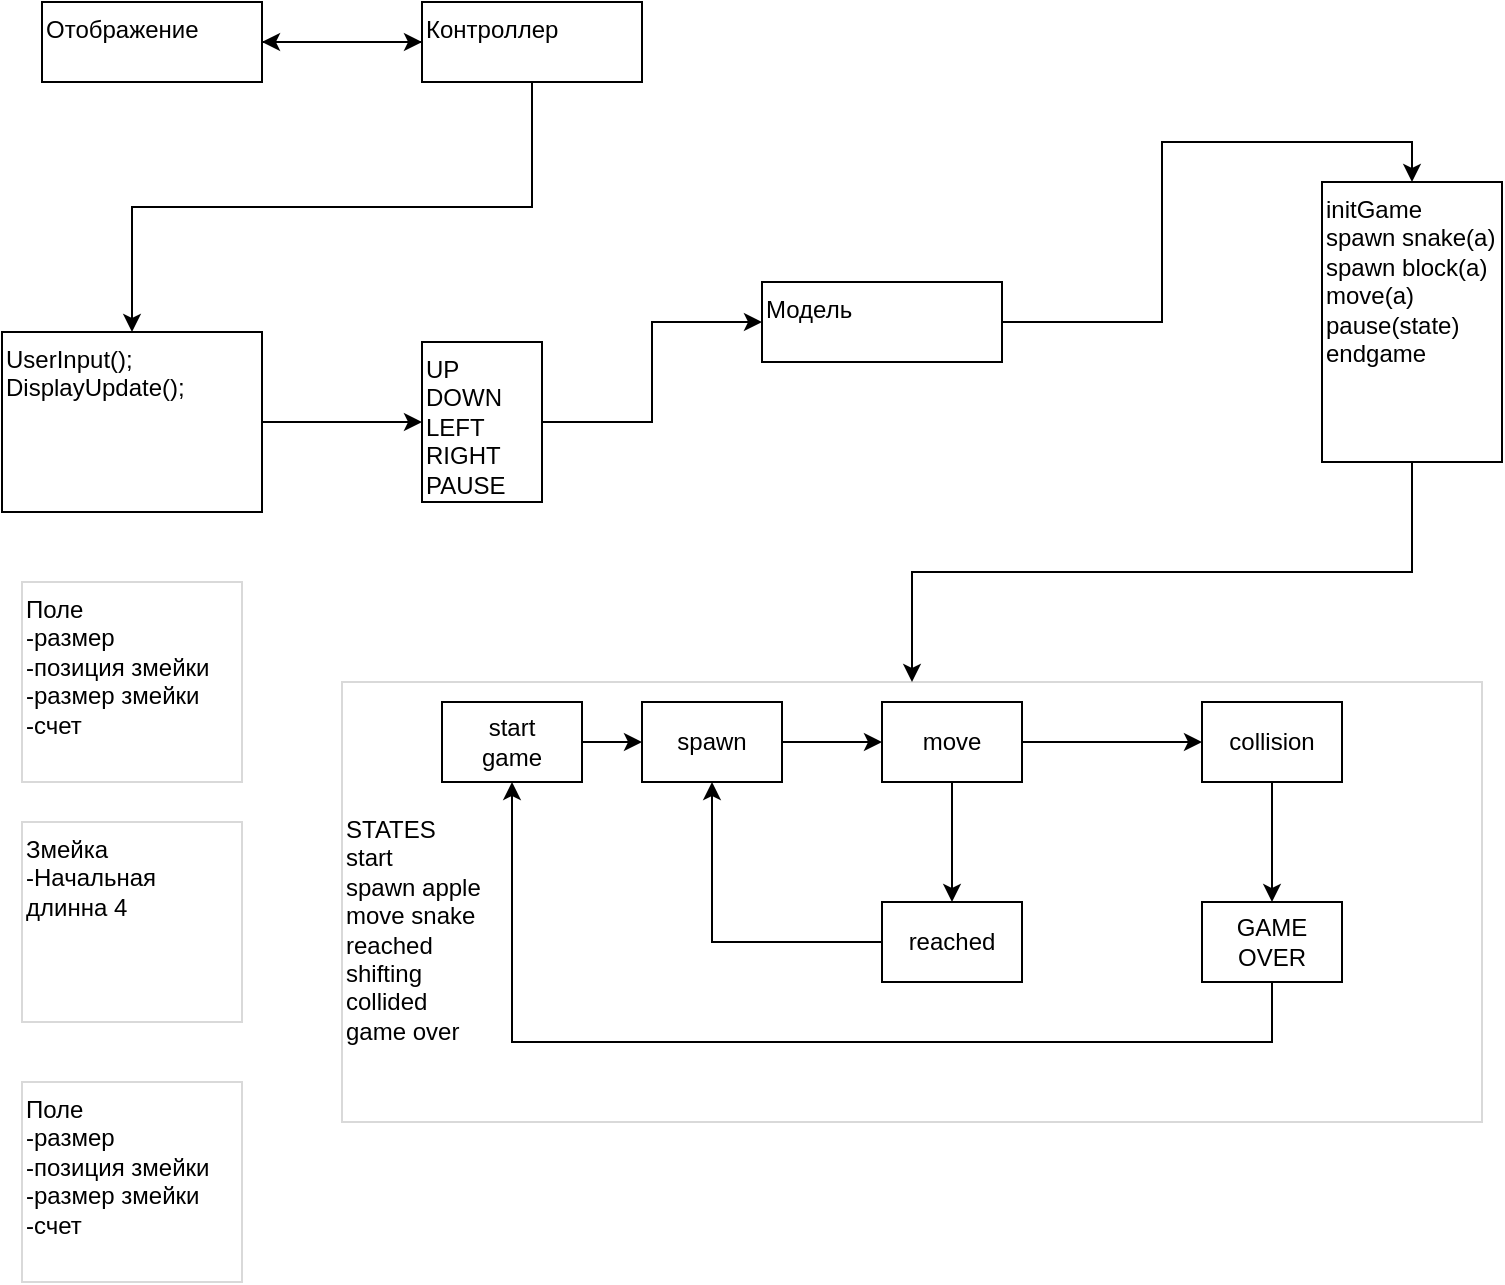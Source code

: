 <mxfile version="26.0.3">
  <diagram name="Страница — 1" id="ZmON14UHyYYvqqu9VCs_">
    <mxGraphModel dx="1800" dy="856" grid="1" gridSize="10" guides="1" tooltips="1" connect="1" arrows="1" fold="1" page="1" pageScale="1" pageWidth="827" pageHeight="1169" math="0" shadow="0">
      <root>
        <mxCell id="0" />
        <mxCell id="1" parent="0" />
        <mxCell id="X00inJrKpgiD-532tj3Z-11" style="edgeStyle=orthogonalEdgeStyle;rounded=0;orthogonalLoop=1;jettySize=auto;html=1;exitX=0.5;exitY=1;exitDx=0;exitDy=0;entryX=0.5;entryY=0;entryDx=0;entryDy=0;align=left;verticalAlign=top;" parent="1" source="X00inJrKpgiD-532tj3Z-1" target="C4h9ntveOW_z0Q-EAas6-2" edge="1">
          <mxGeometry relative="1" as="geometry" />
        </mxCell>
        <mxCell id="C4h9ntveOW_z0Q-EAas6-14" style="edgeStyle=orthogonalEdgeStyle;rounded=0;orthogonalLoop=1;jettySize=auto;html=1;" edge="1" parent="1" source="X00inJrKpgiD-532tj3Z-1" target="X00inJrKpgiD-532tj3Z-4">
          <mxGeometry relative="1" as="geometry" />
        </mxCell>
        <mxCell id="X00inJrKpgiD-532tj3Z-1" value="Контроллер" style="rounded=0;whiteSpace=wrap;html=1;align=left;verticalAlign=top;" parent="1" vertex="1">
          <mxGeometry x="200" y="60" width="110" height="40" as="geometry" />
        </mxCell>
        <mxCell id="X00inJrKpgiD-532tj3Z-13" style="edgeStyle=orthogonalEdgeStyle;rounded=0;orthogonalLoop=1;jettySize=auto;html=1;exitX=0.5;exitY=1;exitDx=0;exitDy=0;align=left;verticalAlign=top;" parent="1" source="C4h9ntveOW_z0Q-EAas6-4" target="X00inJrKpgiD-532tj3Z-10" edge="1">
          <mxGeometry relative="1" as="geometry" />
        </mxCell>
        <mxCell id="C4h9ntveOW_z0Q-EAas6-5" style="edgeStyle=orthogonalEdgeStyle;rounded=0;orthogonalLoop=1;jettySize=auto;html=1;exitX=1;exitY=0.5;exitDx=0;exitDy=0;entryX=0.5;entryY=0;entryDx=0;entryDy=0;" edge="1" parent="1" source="X00inJrKpgiD-532tj3Z-2" target="C4h9ntveOW_z0Q-EAas6-4">
          <mxGeometry relative="1" as="geometry" />
        </mxCell>
        <mxCell id="X00inJrKpgiD-532tj3Z-2" value="Модель&lt;div&gt;&lt;br&gt;&lt;/div&gt;" style="rounded=0;whiteSpace=wrap;html=1;align=left;verticalAlign=top;" parent="1" vertex="1">
          <mxGeometry x="370" y="200" width="120" height="40" as="geometry" />
        </mxCell>
        <mxCell id="X00inJrKpgiD-532tj3Z-5" value="" style="edgeStyle=orthogonalEdgeStyle;rounded=0;orthogonalLoop=1;jettySize=auto;html=1;align=left;verticalAlign=top;" parent="1" source="X00inJrKpgiD-532tj3Z-4" target="X00inJrKpgiD-532tj3Z-1" edge="1">
          <mxGeometry relative="1" as="geometry" />
        </mxCell>
        <mxCell id="X00inJrKpgiD-532tj3Z-4" value="Отображение" style="rounded=0;whiteSpace=wrap;html=1;align=left;verticalAlign=top;" parent="1" vertex="1">
          <mxGeometry x="10" y="60" width="110" height="40" as="geometry" />
        </mxCell>
        <mxCell id="X00inJrKpgiD-532tj3Z-12" style="edgeStyle=orthogonalEdgeStyle;rounded=0;orthogonalLoop=1;jettySize=auto;html=1;exitX=1;exitY=0.5;exitDx=0;exitDy=0;entryX=0;entryY=0.5;entryDx=0;entryDy=0;align=left;verticalAlign=top;" parent="1" source="X00inJrKpgiD-532tj3Z-6" target="X00inJrKpgiD-532tj3Z-2" edge="1">
          <mxGeometry relative="1" as="geometry" />
        </mxCell>
        <mxCell id="X00inJrKpgiD-532tj3Z-6" value="&lt;div&gt;UP&lt;br&gt;DOWN&lt;br&gt;LEFT&lt;br&gt;RIGHT&lt;br&gt;PAUSE&lt;br&gt;&lt;br&gt;&lt;/div&gt;&lt;div&gt;&lt;br&gt;&lt;/div&gt;&lt;div&gt;&lt;br&gt;&lt;/div&gt;&lt;div&gt;&lt;br&gt;&lt;/div&gt;" style="whiteSpace=wrap;html=1;rounded=0;align=left;verticalAlign=top;" parent="1" vertex="1">
          <mxGeometry x="200" y="230" width="60" height="80" as="geometry" />
        </mxCell>
        <mxCell id="X00inJrKpgiD-532tj3Z-36" value="" style="group" parent="1" vertex="1" connectable="0">
          <mxGeometry x="160" y="400" width="570" height="220" as="geometry" />
        </mxCell>
        <mxCell id="X00inJrKpgiD-532tj3Z-10" value="" style="rounded=0;whiteSpace=wrap;html=1;opacity=15;align=left;verticalAlign=top;" parent="X00inJrKpgiD-532tj3Z-36" vertex="1">
          <mxGeometry width="570" height="220" as="geometry" />
        </mxCell>
        <mxCell id="X00inJrKpgiD-532tj3Z-24" value="collision" style="rounded=0;whiteSpace=wrap;html=1;" parent="X00inJrKpgiD-532tj3Z-36" vertex="1">
          <mxGeometry x="430" y="10" width="70" height="40" as="geometry" />
        </mxCell>
        <mxCell id="X00inJrKpgiD-532tj3Z-31" value="GAME OVER" style="rounded=0;whiteSpace=wrap;html=1;" parent="X00inJrKpgiD-532tj3Z-36" vertex="1">
          <mxGeometry x="430" y="110" width="70" height="40" as="geometry" />
        </mxCell>
        <mxCell id="X00inJrKpgiD-532tj3Z-37" value="" style="group" parent="X00inJrKpgiD-532tj3Z-36" vertex="1" connectable="0">
          <mxGeometry y="10" width="465" height="200" as="geometry" />
        </mxCell>
        <mxCell id="X00inJrKpgiD-532tj3Z-20" value="" style="edgeStyle=orthogonalEdgeStyle;rounded=0;orthogonalLoop=1;jettySize=auto;html=1;" parent="X00inJrKpgiD-532tj3Z-37" source="X00inJrKpgiD-532tj3Z-18" target="X00inJrKpgiD-532tj3Z-19" edge="1">
          <mxGeometry relative="1" as="geometry" />
        </mxCell>
        <mxCell id="X00inJrKpgiD-532tj3Z-18" value="start&lt;div&gt;game&lt;/div&gt;" style="rounded=0;whiteSpace=wrap;html=1;" parent="X00inJrKpgiD-532tj3Z-37" vertex="1">
          <mxGeometry x="50" width="70" height="40" as="geometry" />
        </mxCell>
        <mxCell id="X00inJrKpgiD-532tj3Z-22" value="" style="edgeStyle=orthogonalEdgeStyle;rounded=0;orthogonalLoop=1;jettySize=auto;html=1;" parent="X00inJrKpgiD-532tj3Z-37" source="X00inJrKpgiD-532tj3Z-19" target="X00inJrKpgiD-532tj3Z-21" edge="1">
          <mxGeometry relative="1" as="geometry" />
        </mxCell>
        <mxCell id="X00inJrKpgiD-532tj3Z-19" value="spawn" style="rounded=0;whiteSpace=wrap;html=1;" parent="X00inJrKpgiD-532tj3Z-37" vertex="1">
          <mxGeometry x="150" width="70" height="40" as="geometry" />
        </mxCell>
        <mxCell id="X00inJrKpgiD-532tj3Z-25" value="" style="edgeStyle=orthogonalEdgeStyle;rounded=0;orthogonalLoop=1;jettySize=auto;html=1;" parent="X00inJrKpgiD-532tj3Z-37" source="X00inJrKpgiD-532tj3Z-21" target="X00inJrKpgiD-532tj3Z-24" edge="1">
          <mxGeometry relative="1" as="geometry" />
        </mxCell>
        <mxCell id="X00inJrKpgiD-532tj3Z-27" value="" style="edgeStyle=orthogonalEdgeStyle;rounded=0;orthogonalLoop=1;jettySize=auto;html=1;" parent="X00inJrKpgiD-532tj3Z-37" source="X00inJrKpgiD-532tj3Z-21" target="X00inJrKpgiD-532tj3Z-26" edge="1">
          <mxGeometry relative="1" as="geometry" />
        </mxCell>
        <mxCell id="X00inJrKpgiD-532tj3Z-21" value="move" style="rounded=0;whiteSpace=wrap;html=1;" parent="X00inJrKpgiD-532tj3Z-37" vertex="1">
          <mxGeometry x="270" width="70" height="40" as="geometry" />
        </mxCell>
        <mxCell id="X00inJrKpgiD-532tj3Z-32" value="" style="edgeStyle=orthogonalEdgeStyle;rounded=0;orthogonalLoop=1;jettySize=auto;html=1;" parent="X00inJrKpgiD-532tj3Z-37" source="X00inJrKpgiD-532tj3Z-24" target="X00inJrKpgiD-532tj3Z-31" edge="1">
          <mxGeometry relative="1" as="geometry">
            <Array as="points">
              <mxPoint x="465" y="70" />
              <mxPoint x="465" y="70" />
            </Array>
          </mxGeometry>
        </mxCell>
        <mxCell id="X00inJrKpgiD-532tj3Z-35" style="edgeStyle=orthogonalEdgeStyle;rounded=0;orthogonalLoop=1;jettySize=auto;html=1;" parent="X00inJrKpgiD-532tj3Z-37" source="X00inJrKpgiD-532tj3Z-26" target="X00inJrKpgiD-532tj3Z-19" edge="1">
          <mxGeometry relative="1" as="geometry" />
        </mxCell>
        <mxCell id="X00inJrKpgiD-532tj3Z-26" value="reached" style="rounded=0;whiteSpace=wrap;html=1;" parent="X00inJrKpgiD-532tj3Z-37" vertex="1">
          <mxGeometry x="270" y="100" width="70" height="40" as="geometry" />
        </mxCell>
        <mxCell id="X00inJrKpgiD-532tj3Z-34" style="edgeStyle=orthogonalEdgeStyle;rounded=0;orthogonalLoop=1;jettySize=auto;html=1;exitX=0.5;exitY=1;exitDx=0;exitDy=0;entryX=0.5;entryY=1;entryDx=0;entryDy=0;" parent="X00inJrKpgiD-532tj3Z-37" source="X00inJrKpgiD-532tj3Z-31" target="X00inJrKpgiD-532tj3Z-18" edge="1">
          <mxGeometry relative="1" as="geometry">
            <Array as="points">
              <mxPoint x="465" y="170" />
              <mxPoint x="85" y="170" />
            </Array>
          </mxGeometry>
        </mxCell>
        <mxCell id="X00inJrKpgiD-532tj3Z-17" value="STATES&lt;div&gt;start&lt;/div&gt;&lt;div&gt;spawn apple&lt;/div&gt;&lt;div&gt;move snake&lt;/div&gt;&lt;div&gt;reached&lt;/div&gt;&lt;div&gt;shifting&lt;/div&gt;&lt;div&gt;collided&lt;/div&gt;&lt;div&gt;game over&lt;/div&gt;" style="text;html=1;align=left;verticalAlign=top;whiteSpace=wrap;rounded=0;" parent="X00inJrKpgiD-532tj3Z-37" vertex="1">
          <mxGeometry y="50" width="80" height="150" as="geometry" />
        </mxCell>
        <mxCell id="X00inJrKpgiD-532tj3Z-38" value="Поле&lt;div&gt;-размер&lt;/div&gt;&lt;div&gt;-позиция змейки&lt;/div&gt;&lt;div&gt;-размер змейки&amp;nbsp;&lt;/div&gt;&lt;div&gt;-счет&lt;/div&gt;&lt;div&gt;&lt;br&gt;&lt;/div&gt;" style="rounded=0;whiteSpace=wrap;html=1;opacity=15;align=left;verticalAlign=top;" parent="1" vertex="1">
          <mxGeometry y="350" width="110" height="100" as="geometry" />
        </mxCell>
        <mxCell id="C4h9ntveOW_z0Q-EAas6-3" style="edgeStyle=orthogonalEdgeStyle;rounded=0;orthogonalLoop=1;jettySize=auto;html=1;exitX=1;exitY=0.5;exitDx=0;exitDy=0;entryX=0;entryY=0.5;entryDx=0;entryDy=0;" edge="1" parent="1" source="C4h9ntveOW_z0Q-EAas6-2" target="X00inJrKpgiD-532tj3Z-6">
          <mxGeometry relative="1" as="geometry" />
        </mxCell>
        <mxCell id="C4h9ntveOW_z0Q-EAas6-2" value="UserInput();&lt;div&gt;DisplayUpdate();&lt;/div&gt;" style="whiteSpace=wrap;html=1;rounded=0;align=left;verticalAlign=top;" vertex="1" parent="1">
          <mxGeometry x="-10" y="225" width="130" height="90" as="geometry" />
        </mxCell>
        <mxCell id="C4h9ntveOW_z0Q-EAas6-4" value="initGame&lt;div&gt;spawn snake(a)&lt;/div&gt;&lt;div&gt;spawn block(a)&lt;/div&gt;&lt;div&gt;move(a)&lt;br&gt;&lt;div&gt;pause(state)&lt;/div&gt;&lt;div&gt;endgame&lt;/div&gt;&lt;div&gt;&lt;br&gt;&lt;/div&gt;&lt;/div&gt;" style="whiteSpace=wrap;html=1;rounded=0;align=left;verticalAlign=top;" vertex="1" parent="1">
          <mxGeometry x="650" y="150" width="90" height="140" as="geometry" />
        </mxCell>
        <mxCell id="C4h9ntveOW_z0Q-EAas6-7" value="Змейка&lt;div&gt;-Начальная длинна 4&lt;/div&gt;&lt;div&gt;&lt;br&gt;&lt;/div&gt;" style="rounded=0;whiteSpace=wrap;html=1;opacity=15;align=left;verticalAlign=top;" vertex="1" parent="1">
          <mxGeometry y="470" width="110" height="100" as="geometry" />
        </mxCell>
        <mxCell id="C4h9ntveOW_z0Q-EAas6-8" value="Поле&lt;div&gt;-размер&lt;/div&gt;&lt;div&gt;-позиция змейки&lt;/div&gt;&lt;div&gt;-размер змейки&amp;nbsp;&lt;/div&gt;&lt;div&gt;-счет&lt;/div&gt;&lt;div&gt;&lt;br&gt;&lt;/div&gt;" style="rounded=0;whiteSpace=wrap;html=1;opacity=15;align=left;verticalAlign=top;" vertex="1" parent="1">
          <mxGeometry y="600" width="110" height="100" as="geometry" />
        </mxCell>
        <mxCell id="C4h9ntveOW_z0Q-EAas6-9" style="edgeStyle=orthogonalEdgeStyle;rounded=0;orthogonalLoop=1;jettySize=auto;html=1;exitX=0.5;exitY=1;exitDx=0;exitDy=0;" edge="1" parent="1" source="C4h9ntveOW_z0Q-EAas6-2" target="C4h9ntveOW_z0Q-EAas6-2">
          <mxGeometry relative="1" as="geometry" />
        </mxCell>
      </root>
    </mxGraphModel>
  </diagram>
</mxfile>

